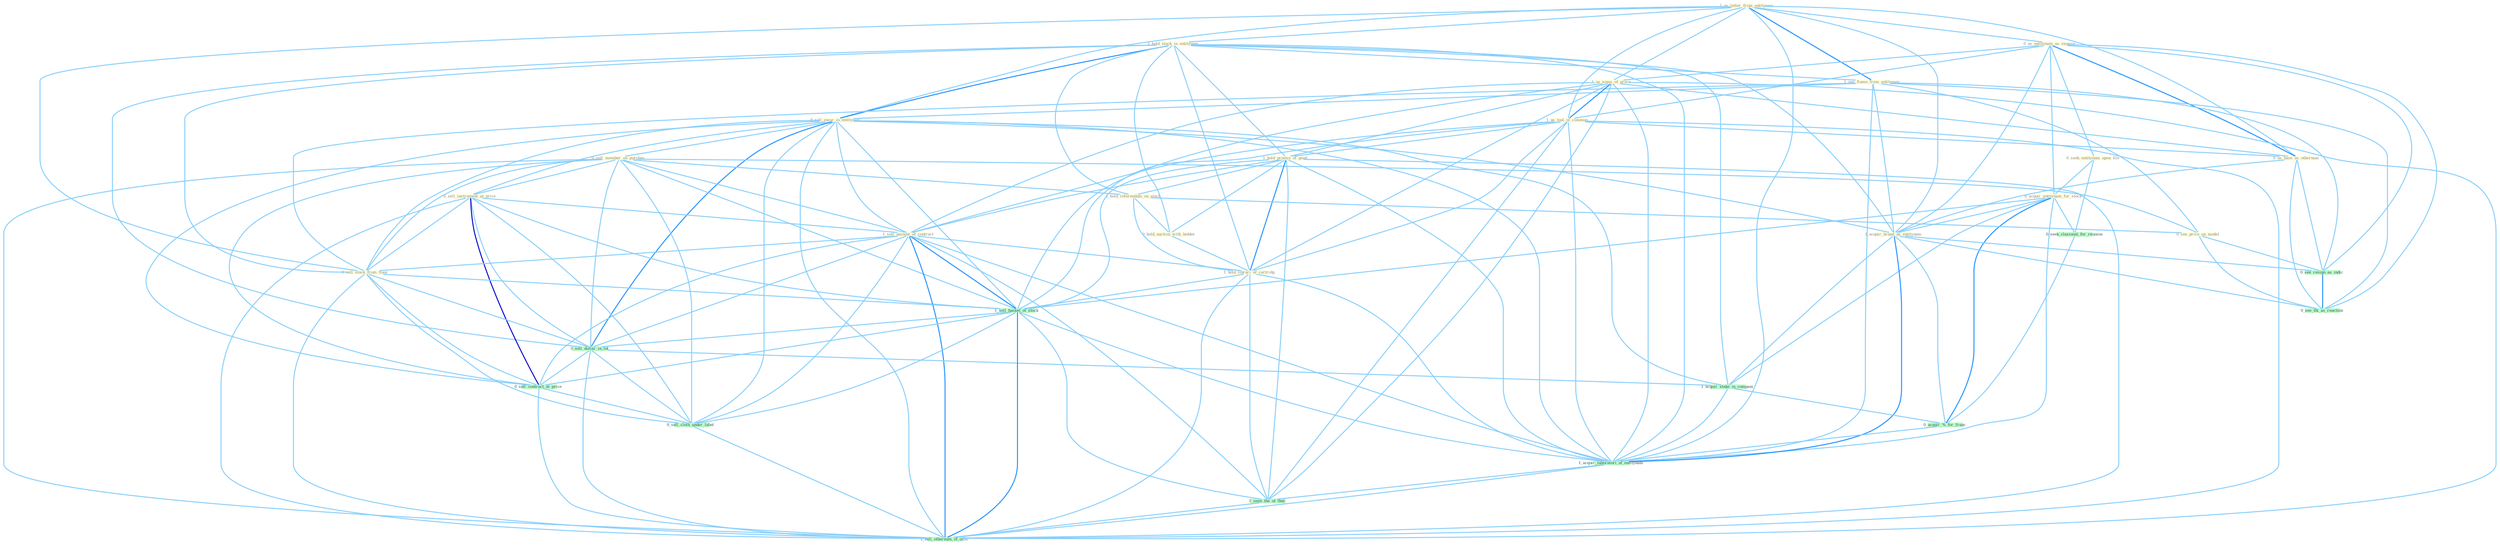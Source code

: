 Graph G{ 
    node
    [shape=polygon,style=filled,width=.5,height=.06,color="#BDFCC9",fixedsize=true,fontsize=4,
    fontcolor="#2f4f4f"];
    {node
    [color="#ffffe0", fontcolor="#8b7d6b"] "1_us_letter_from_entitynam " "1_hold_stock_in_entitynam " "0_us_entitynam_as_examin " "1_see_flame_from_entitynam " "0_seek_entitynam_upon_file " "1_us_some_of_proce " "1_us_tool_of_commun " "0_sell_insur_in_entitynam " "0_sell_member_on_purchas " "0_acquir_entitynam_for_stock " "1_hold_promis_of_good " "1_hold_referendum_on_elect " "0_see_price_on_model " "0_sell_instrument_at_price " "0_hold_auction_with_bidder " "0_us_base_as_othernum " "1_sell_amount_of_contract " "1_hold_librari_of_cartridg " "1_acquir_brand_as_entitynam " "0_sell_stock_from_floor "}
{node [color="#fff0f5", fontcolor="#b22222"]}
edge [color="#B0E2FF"];

	"1_us_letter_from_entitynam " -- "1_hold_stock_in_entitynam " [w="1", color="#87cefa" ];
	"1_us_letter_from_entitynam " -- "0_us_entitynam_as_examin " [w="1", color="#87cefa" ];
	"1_us_letter_from_entitynam " -- "1_see_flame_from_entitynam " [w="2", color="#1e90ff" , len=0.8];
	"1_us_letter_from_entitynam " -- "1_us_some_of_proce " [w="1", color="#87cefa" ];
	"1_us_letter_from_entitynam " -- "1_us_tool_of_commun " [w="1", color="#87cefa" ];
	"1_us_letter_from_entitynam " -- "0_sell_insur_in_entitynam " [w="1", color="#87cefa" ];
	"1_us_letter_from_entitynam " -- "0_us_base_as_othernum " [w="1", color="#87cefa" ];
	"1_us_letter_from_entitynam " -- "1_acquir_brand_as_entitynam " [w="1", color="#87cefa" ];
	"1_us_letter_from_entitynam " -- "0_sell_stock_from_floor " [w="1", color="#87cefa" ];
	"1_us_letter_from_entitynam " -- "1_acquir_laboratori_of_entitynam " [w="1", color="#87cefa" ];
	"1_hold_stock_in_entitynam " -- "1_see_flame_from_entitynam " [w="1", color="#87cefa" ];
	"1_hold_stock_in_entitynam " -- "0_sell_insur_in_entitynam " [w="2", color="#1e90ff" , len=0.8];
	"1_hold_stock_in_entitynam " -- "1_hold_promis_of_good " [w="1", color="#87cefa" ];
	"1_hold_stock_in_entitynam " -- "1_hold_referendum_on_elect " [w="1", color="#87cefa" ];
	"1_hold_stock_in_entitynam " -- "0_hold_auction_with_bidder " [w="1", color="#87cefa" ];
	"1_hold_stock_in_entitynam " -- "1_hold_librari_of_cartridg " [w="1", color="#87cefa" ];
	"1_hold_stock_in_entitynam " -- "1_acquir_brand_as_entitynam " [w="1", color="#87cefa" ];
	"1_hold_stock_in_entitynam " -- "0_sell_stock_from_floor " [w="1", color="#87cefa" ];
	"1_hold_stock_in_entitynam " -- "0_sell_dollar_in_lot " [w="1", color="#87cefa" ];
	"1_hold_stock_in_entitynam " -- "1_acquir_stake_in_compani " [w="1", color="#87cefa" ];
	"1_hold_stock_in_entitynam " -- "1_acquir_laboratori_of_entitynam " [w="1", color="#87cefa" ];
	"0_us_entitynam_as_examin " -- "0_seek_entitynam_upon_file " [w="1", color="#87cefa" ];
	"0_us_entitynam_as_examin " -- "1_us_some_of_proce " [w="1", color="#87cefa" ];
	"0_us_entitynam_as_examin " -- "1_us_tool_of_commun " [w="1", color="#87cefa" ];
	"0_us_entitynam_as_examin " -- "0_acquir_entitynam_for_stock " [w="1", color="#87cefa" ];
	"0_us_entitynam_as_examin " -- "0_us_base_as_othernum " [w="2", color="#1e90ff" , len=0.8];
	"0_us_entitynam_as_examin " -- "1_acquir_brand_as_entitynam " [w="1", color="#87cefa" ];
	"0_us_entitynam_as_examin " -- "0_see_resign_as_indic " [w="1", color="#87cefa" ];
	"0_us_entitynam_as_examin " -- "0_see_thi_as_reaction " [w="1", color="#87cefa" ];
	"1_see_flame_from_entitynam " -- "0_sell_insur_in_entitynam " [w="1", color="#87cefa" ];
	"1_see_flame_from_entitynam " -- "0_see_price_on_model " [w="1", color="#87cefa" ];
	"1_see_flame_from_entitynam " -- "1_acquir_brand_as_entitynam " [w="1", color="#87cefa" ];
	"1_see_flame_from_entitynam " -- "0_sell_stock_from_floor " [w="1", color="#87cefa" ];
	"1_see_flame_from_entitynam " -- "0_see_resign_as_indic " [w="1", color="#87cefa" ];
	"1_see_flame_from_entitynam " -- "1_acquir_laboratori_of_entitynam " [w="1", color="#87cefa" ];
	"1_see_flame_from_entitynam " -- "0_see_thi_as_reaction " [w="1", color="#87cefa" ];
	"0_seek_entitynam_upon_file " -- "0_acquir_entitynam_for_stock " [w="1", color="#87cefa" ];
	"0_seek_entitynam_upon_file " -- "0_seek_classmat_for_reunion " [w="1", color="#87cefa" ];
	"1_us_some_of_proce " -- "1_us_tool_of_commun " [w="2", color="#1e90ff" , len=0.8];
	"1_us_some_of_proce " -- "1_hold_promis_of_good " [w="1", color="#87cefa" ];
	"1_us_some_of_proce " -- "0_us_base_as_othernum " [w="1", color="#87cefa" ];
	"1_us_some_of_proce " -- "1_sell_amount_of_contract " [w="1", color="#87cefa" ];
	"1_us_some_of_proce " -- "1_hold_librari_of_cartridg " [w="1", color="#87cefa" ];
	"1_us_some_of_proce " -- "1_sell_basket_of_stock " [w="1", color="#87cefa" ];
	"1_us_some_of_proce " -- "1_acquir_laboratori_of_entitynam " [w="1", color="#87cefa" ];
	"1_us_some_of_proce " -- "1_seen_the_of_that " [w="1", color="#87cefa" ];
	"1_us_some_of_proce " -- "1_sell_othernum_of_offic " [w="1", color="#87cefa" ];
	"1_us_tool_of_commun " -- "1_hold_promis_of_good " [w="1", color="#87cefa" ];
	"1_us_tool_of_commun " -- "0_us_base_as_othernum " [w="1", color="#87cefa" ];
	"1_us_tool_of_commun " -- "1_sell_amount_of_contract " [w="1", color="#87cefa" ];
	"1_us_tool_of_commun " -- "1_hold_librari_of_cartridg " [w="1", color="#87cefa" ];
	"1_us_tool_of_commun " -- "1_sell_basket_of_stock " [w="1", color="#87cefa" ];
	"1_us_tool_of_commun " -- "1_acquir_laboratori_of_entitynam " [w="1", color="#87cefa" ];
	"1_us_tool_of_commun " -- "1_seen_the_of_that " [w="1", color="#87cefa" ];
	"1_us_tool_of_commun " -- "1_sell_othernum_of_offic " [w="1", color="#87cefa" ];
	"0_sell_insur_in_entitynam " -- "0_sell_member_on_purchas " [w="1", color="#87cefa" ];
	"0_sell_insur_in_entitynam " -- "0_sell_instrument_at_price " [w="1", color="#87cefa" ];
	"0_sell_insur_in_entitynam " -- "1_sell_amount_of_contract " [w="1", color="#87cefa" ];
	"0_sell_insur_in_entitynam " -- "1_acquir_brand_as_entitynam " [w="1", color="#87cefa" ];
	"0_sell_insur_in_entitynam " -- "0_sell_stock_from_floor " [w="1", color="#87cefa" ];
	"0_sell_insur_in_entitynam " -- "1_sell_basket_of_stock " [w="1", color="#87cefa" ];
	"0_sell_insur_in_entitynam " -- "0_sell_dollar_in_lot " [w="2", color="#1e90ff" , len=0.8];
	"0_sell_insur_in_entitynam " -- "1_acquir_stake_in_compani " [w="1", color="#87cefa" ];
	"0_sell_insur_in_entitynam " -- "0_sell_contract_at_price " [w="1", color="#87cefa" ];
	"0_sell_insur_in_entitynam " -- "1_acquir_laboratori_of_entitynam " [w="1", color="#87cefa" ];
	"0_sell_insur_in_entitynam " -- "0_sell_cloth_under_label " [w="1", color="#87cefa" ];
	"0_sell_insur_in_entitynam " -- "1_sell_othernum_of_offic " [w="1", color="#87cefa" ];
	"0_sell_member_on_purchas " -- "1_hold_referendum_on_elect " [w="1", color="#87cefa" ];
	"0_sell_member_on_purchas " -- "0_see_price_on_model " [w="1", color="#87cefa" ];
	"0_sell_member_on_purchas " -- "0_sell_instrument_at_price " [w="1", color="#87cefa" ];
	"0_sell_member_on_purchas " -- "1_sell_amount_of_contract " [w="1", color="#87cefa" ];
	"0_sell_member_on_purchas " -- "0_sell_stock_from_floor " [w="1", color="#87cefa" ];
	"0_sell_member_on_purchas " -- "1_sell_basket_of_stock " [w="1", color="#87cefa" ];
	"0_sell_member_on_purchas " -- "0_sell_dollar_in_lot " [w="1", color="#87cefa" ];
	"0_sell_member_on_purchas " -- "0_sell_contract_at_price " [w="1", color="#87cefa" ];
	"0_sell_member_on_purchas " -- "0_sell_cloth_under_label " [w="1", color="#87cefa" ];
	"0_sell_member_on_purchas " -- "1_sell_othernum_of_offic " [w="1", color="#87cefa" ];
	"0_acquir_entitynam_for_stock " -- "1_acquir_brand_as_entitynam " [w="1", color="#87cefa" ];
	"0_acquir_entitynam_for_stock " -- "0_seek_classmat_for_reunion " [w="1", color="#87cefa" ];
	"0_acquir_entitynam_for_stock " -- "1_sell_basket_of_stock " [w="1", color="#87cefa" ];
	"0_acquir_entitynam_for_stock " -- "1_acquir_stake_in_compani " [w="1", color="#87cefa" ];
	"0_acquir_entitynam_for_stock " -- "0_acquir_%_for_franc " [w="2", color="#1e90ff" , len=0.8];
	"0_acquir_entitynam_for_stock " -- "1_acquir_laboratori_of_entitynam " [w="1", color="#87cefa" ];
	"1_hold_promis_of_good " -- "1_hold_referendum_on_elect " [w="1", color="#87cefa" ];
	"1_hold_promis_of_good " -- "0_hold_auction_with_bidder " [w="1", color="#87cefa" ];
	"1_hold_promis_of_good " -- "1_sell_amount_of_contract " [w="1", color="#87cefa" ];
	"1_hold_promis_of_good " -- "1_hold_librari_of_cartridg " [w="2", color="#1e90ff" , len=0.8];
	"1_hold_promis_of_good " -- "1_sell_basket_of_stock " [w="1", color="#87cefa" ];
	"1_hold_promis_of_good " -- "1_acquir_laboratori_of_entitynam " [w="1", color="#87cefa" ];
	"1_hold_promis_of_good " -- "1_seen_the_of_that " [w="1", color="#87cefa" ];
	"1_hold_promis_of_good " -- "1_sell_othernum_of_offic " [w="1", color="#87cefa" ];
	"1_hold_referendum_on_elect " -- "0_see_price_on_model " [w="1", color="#87cefa" ];
	"1_hold_referendum_on_elect " -- "0_hold_auction_with_bidder " [w="1", color="#87cefa" ];
	"1_hold_referendum_on_elect " -- "1_hold_librari_of_cartridg " [w="1", color="#87cefa" ];
	"0_see_price_on_model " -- "0_see_resign_as_indic " [w="1", color="#87cefa" ];
	"0_see_price_on_model " -- "0_see_thi_as_reaction " [w="1", color="#87cefa" ];
	"0_sell_instrument_at_price " -- "1_sell_amount_of_contract " [w="1", color="#87cefa" ];
	"0_sell_instrument_at_price " -- "0_sell_stock_from_floor " [w="1", color="#87cefa" ];
	"0_sell_instrument_at_price " -- "1_sell_basket_of_stock " [w="1", color="#87cefa" ];
	"0_sell_instrument_at_price " -- "0_sell_dollar_in_lot " [w="1", color="#87cefa" ];
	"0_sell_instrument_at_price " -- "0_sell_contract_at_price " [w="3", color="#0000cd" , len=0.6];
	"0_sell_instrument_at_price " -- "0_sell_cloth_under_label " [w="1", color="#87cefa" ];
	"0_sell_instrument_at_price " -- "1_sell_othernum_of_offic " [w="1", color="#87cefa" ];
	"0_hold_auction_with_bidder " -- "1_hold_librari_of_cartridg " [w="1", color="#87cefa" ];
	"0_us_base_as_othernum " -- "1_acquir_brand_as_entitynam " [w="1", color="#87cefa" ];
	"0_us_base_as_othernum " -- "0_see_resign_as_indic " [w="1", color="#87cefa" ];
	"0_us_base_as_othernum " -- "0_see_thi_as_reaction " [w="1", color="#87cefa" ];
	"1_sell_amount_of_contract " -- "1_hold_librari_of_cartridg " [w="1", color="#87cefa" ];
	"1_sell_amount_of_contract " -- "0_sell_stock_from_floor " [w="1", color="#87cefa" ];
	"1_sell_amount_of_contract " -- "1_sell_basket_of_stock " [w="2", color="#1e90ff" , len=0.8];
	"1_sell_amount_of_contract " -- "0_sell_dollar_in_lot " [w="1", color="#87cefa" ];
	"1_sell_amount_of_contract " -- "0_sell_contract_at_price " [w="1", color="#87cefa" ];
	"1_sell_amount_of_contract " -- "1_acquir_laboratori_of_entitynam " [w="1", color="#87cefa" ];
	"1_sell_amount_of_contract " -- "0_sell_cloth_under_label " [w="1", color="#87cefa" ];
	"1_sell_amount_of_contract " -- "1_seen_the_of_that " [w="1", color="#87cefa" ];
	"1_sell_amount_of_contract " -- "1_sell_othernum_of_offic " [w="2", color="#1e90ff" , len=0.8];
	"1_hold_librari_of_cartridg " -- "1_sell_basket_of_stock " [w="1", color="#87cefa" ];
	"1_hold_librari_of_cartridg " -- "1_acquir_laboratori_of_entitynam " [w="1", color="#87cefa" ];
	"1_hold_librari_of_cartridg " -- "1_seen_the_of_that " [w="1", color="#87cefa" ];
	"1_hold_librari_of_cartridg " -- "1_sell_othernum_of_offic " [w="1", color="#87cefa" ];
	"1_acquir_brand_as_entitynam " -- "0_see_resign_as_indic " [w="1", color="#87cefa" ];
	"1_acquir_brand_as_entitynam " -- "1_acquir_stake_in_compani " [w="1", color="#87cefa" ];
	"1_acquir_brand_as_entitynam " -- "0_acquir_%_for_franc " [w="1", color="#87cefa" ];
	"1_acquir_brand_as_entitynam " -- "1_acquir_laboratori_of_entitynam " [w="2", color="#1e90ff" , len=0.8];
	"1_acquir_brand_as_entitynam " -- "0_see_thi_as_reaction " [w="1", color="#87cefa" ];
	"0_sell_stock_from_floor " -- "1_sell_basket_of_stock " [w="1", color="#87cefa" ];
	"0_sell_stock_from_floor " -- "0_sell_dollar_in_lot " [w="1", color="#87cefa" ];
	"0_sell_stock_from_floor " -- "0_sell_contract_at_price " [w="1", color="#87cefa" ];
	"0_sell_stock_from_floor " -- "0_sell_cloth_under_label " [w="1", color="#87cefa" ];
	"0_sell_stock_from_floor " -- "1_sell_othernum_of_offic " [w="1", color="#87cefa" ];
	"0_seek_classmat_for_reunion " -- "0_acquir_%_for_franc " [w="1", color="#87cefa" ];
	"1_sell_basket_of_stock " -- "0_sell_dollar_in_lot " [w="1", color="#87cefa" ];
	"1_sell_basket_of_stock " -- "0_sell_contract_at_price " [w="1", color="#87cefa" ];
	"1_sell_basket_of_stock " -- "1_acquir_laboratori_of_entitynam " [w="1", color="#87cefa" ];
	"1_sell_basket_of_stock " -- "0_sell_cloth_under_label " [w="1", color="#87cefa" ];
	"1_sell_basket_of_stock " -- "1_seen_the_of_that " [w="1", color="#87cefa" ];
	"1_sell_basket_of_stock " -- "1_sell_othernum_of_offic " [w="2", color="#1e90ff" , len=0.8];
	"0_sell_dollar_in_lot " -- "1_acquir_stake_in_compani " [w="1", color="#87cefa" ];
	"0_sell_dollar_in_lot " -- "0_sell_contract_at_price " [w="1", color="#87cefa" ];
	"0_sell_dollar_in_lot " -- "0_sell_cloth_under_label " [w="1", color="#87cefa" ];
	"0_sell_dollar_in_lot " -- "1_sell_othernum_of_offic " [w="1", color="#87cefa" ];
	"0_see_resign_as_indic " -- "0_see_thi_as_reaction " [w="2", color="#1e90ff" , len=0.8];
	"1_acquir_stake_in_compani " -- "0_acquir_%_for_franc " [w="1", color="#87cefa" ];
	"1_acquir_stake_in_compani " -- "1_acquir_laboratori_of_entitynam " [w="1", color="#87cefa" ];
	"0_acquir_%_for_franc " -- "1_acquir_laboratori_of_entitynam " [w="1", color="#87cefa" ];
	"0_sell_contract_at_price " -- "0_sell_cloth_under_label " [w="1", color="#87cefa" ];
	"0_sell_contract_at_price " -- "1_sell_othernum_of_offic " [w="1", color="#87cefa" ];
	"1_acquir_laboratori_of_entitynam " -- "1_seen_the_of_that " [w="1", color="#87cefa" ];
	"1_acquir_laboratori_of_entitynam " -- "1_sell_othernum_of_offic " [w="1", color="#87cefa" ];
	"0_sell_cloth_under_label " -- "1_sell_othernum_of_offic " [w="1", color="#87cefa" ];
	"1_seen_the_of_that " -- "1_sell_othernum_of_offic " [w="1", color="#87cefa" ];
}